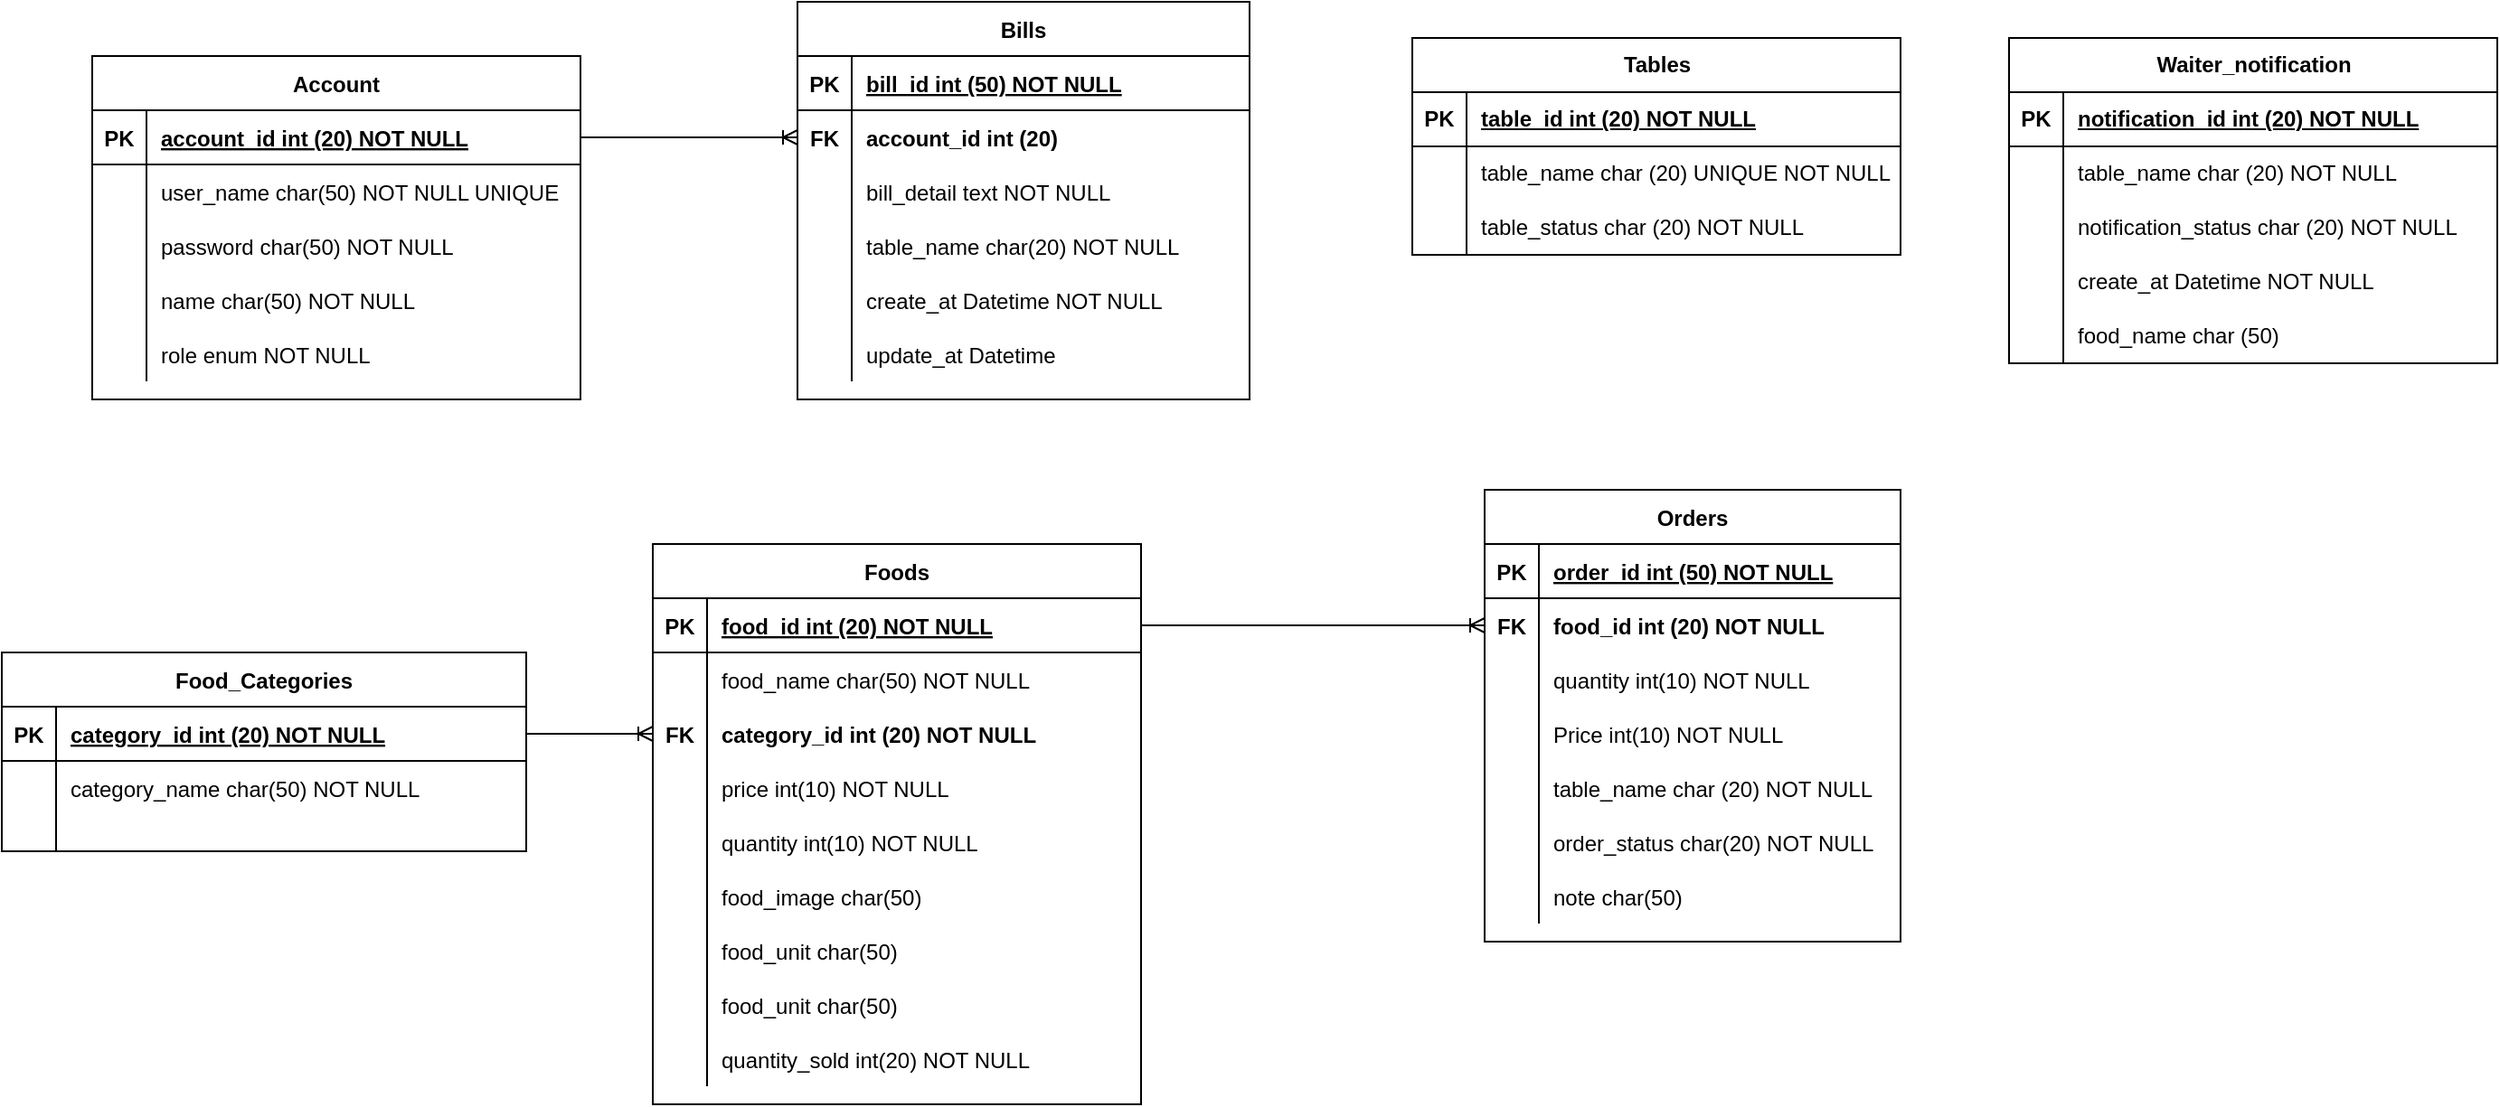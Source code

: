 <mxfile version="24.5.3" type="device">
  <diagram id="R2lEEEUBdFMjLlhIrx00" name="Page-1">
    <mxGraphModel dx="1892" dy="577" grid="1" gridSize="10" guides="1" tooltips="1" connect="1" arrows="1" fold="1" page="1" pageScale="1" pageWidth="850" pageHeight="1100" math="0" shadow="0" extFonts="Permanent Marker^https://fonts.googleapis.com/css?family=Permanent+Marker">
      <root>
        <mxCell id="0" />
        <mxCell id="1" parent="0" />
        <mxCell id="bPMgGf5_AhaVHWxSBTx6-1" value="Account" style="shape=table;startSize=30;container=1;collapsible=1;childLayout=tableLayout;fixedRows=1;rowLines=0;fontStyle=1;align=center;resizeLast=1;" parent="1" vertex="1">
          <mxGeometry x="-750" y="70" width="270" height="190" as="geometry" />
        </mxCell>
        <mxCell id="bPMgGf5_AhaVHWxSBTx6-2" value="" style="shape=partialRectangle;collapsible=0;dropTarget=0;pointerEvents=0;fillColor=none;points=[[0,0.5],[1,0.5]];portConstraint=eastwest;top=0;left=0;right=0;bottom=1;" parent="bPMgGf5_AhaVHWxSBTx6-1" vertex="1">
          <mxGeometry y="30" width="270" height="30" as="geometry" />
        </mxCell>
        <mxCell id="bPMgGf5_AhaVHWxSBTx6-3" value="PK" style="shape=partialRectangle;overflow=hidden;connectable=0;fillColor=none;top=0;left=0;bottom=0;right=0;fontStyle=1;" parent="bPMgGf5_AhaVHWxSBTx6-2" vertex="1">
          <mxGeometry width="30" height="30" as="geometry">
            <mxRectangle width="30" height="30" as="alternateBounds" />
          </mxGeometry>
        </mxCell>
        <mxCell id="bPMgGf5_AhaVHWxSBTx6-4" value="account_id int (20) NOT NULL" style="shape=partialRectangle;overflow=hidden;connectable=0;fillColor=none;top=0;left=0;bottom=0;right=0;align=left;spacingLeft=6;fontStyle=5;" parent="bPMgGf5_AhaVHWxSBTx6-2" vertex="1">
          <mxGeometry x="30" width="240" height="30" as="geometry">
            <mxRectangle width="240" height="30" as="alternateBounds" />
          </mxGeometry>
        </mxCell>
        <mxCell id="bPMgGf5_AhaVHWxSBTx6-5" value="" style="shape=partialRectangle;collapsible=0;dropTarget=0;pointerEvents=0;fillColor=none;points=[[0,0.5],[1,0.5]];portConstraint=eastwest;top=0;left=0;right=0;bottom=0;" parent="bPMgGf5_AhaVHWxSBTx6-1" vertex="1">
          <mxGeometry y="60" width="270" height="30" as="geometry" />
        </mxCell>
        <mxCell id="bPMgGf5_AhaVHWxSBTx6-6" value="" style="shape=partialRectangle;overflow=hidden;connectable=0;fillColor=none;top=0;left=0;bottom=0;right=0;" parent="bPMgGf5_AhaVHWxSBTx6-5" vertex="1">
          <mxGeometry width="30" height="30" as="geometry">
            <mxRectangle width="30" height="30" as="alternateBounds" />
          </mxGeometry>
        </mxCell>
        <mxCell id="bPMgGf5_AhaVHWxSBTx6-7" value="user_name char(50) NOT NULL UNIQUE" style="shape=partialRectangle;overflow=hidden;connectable=0;fillColor=none;top=0;left=0;bottom=0;right=0;align=left;spacingLeft=6;" parent="bPMgGf5_AhaVHWxSBTx6-5" vertex="1">
          <mxGeometry x="30" width="240" height="30" as="geometry">
            <mxRectangle width="240" height="30" as="alternateBounds" />
          </mxGeometry>
        </mxCell>
        <mxCell id="bPMgGf5_AhaVHWxSBTx6-8" value="" style="shape=partialRectangle;collapsible=0;dropTarget=0;pointerEvents=0;fillColor=none;points=[[0,0.5],[1,0.5]];portConstraint=eastwest;top=0;left=0;right=0;bottom=0;" parent="bPMgGf5_AhaVHWxSBTx6-1" vertex="1">
          <mxGeometry y="90" width="270" height="30" as="geometry" />
        </mxCell>
        <mxCell id="bPMgGf5_AhaVHWxSBTx6-9" value="" style="shape=partialRectangle;overflow=hidden;connectable=0;fillColor=none;top=0;left=0;bottom=0;right=0;" parent="bPMgGf5_AhaVHWxSBTx6-8" vertex="1">
          <mxGeometry width="30" height="30" as="geometry">
            <mxRectangle width="30" height="30" as="alternateBounds" />
          </mxGeometry>
        </mxCell>
        <mxCell id="bPMgGf5_AhaVHWxSBTx6-10" value="password char(50) NOT NULL" style="shape=partialRectangle;overflow=hidden;connectable=0;fillColor=none;top=0;left=0;bottom=0;right=0;align=left;spacingLeft=6;" parent="bPMgGf5_AhaVHWxSBTx6-8" vertex="1">
          <mxGeometry x="30" width="240" height="30" as="geometry">
            <mxRectangle width="240" height="30" as="alternateBounds" />
          </mxGeometry>
        </mxCell>
        <mxCell id="bPMgGf5_AhaVHWxSBTx6-11" value="" style="shape=partialRectangle;collapsible=0;dropTarget=0;pointerEvents=0;fillColor=none;points=[[0,0.5],[1,0.5]];portConstraint=eastwest;top=0;left=0;right=0;bottom=0;" parent="bPMgGf5_AhaVHWxSBTx6-1" vertex="1">
          <mxGeometry y="120" width="270" height="30" as="geometry" />
        </mxCell>
        <mxCell id="bPMgGf5_AhaVHWxSBTx6-12" value="" style="shape=partialRectangle;overflow=hidden;connectable=0;fillColor=none;top=0;left=0;bottom=0;right=0;" parent="bPMgGf5_AhaVHWxSBTx6-11" vertex="1">
          <mxGeometry width="30" height="30" as="geometry">
            <mxRectangle width="30" height="30" as="alternateBounds" />
          </mxGeometry>
        </mxCell>
        <mxCell id="bPMgGf5_AhaVHWxSBTx6-13" value="name char(50) NOT NULL" style="shape=partialRectangle;overflow=hidden;connectable=0;fillColor=none;top=0;left=0;bottom=0;right=0;align=left;spacingLeft=6;" parent="bPMgGf5_AhaVHWxSBTx6-11" vertex="1">
          <mxGeometry x="30" width="240" height="30" as="geometry">
            <mxRectangle width="240" height="30" as="alternateBounds" />
          </mxGeometry>
        </mxCell>
        <mxCell id="bPMgGf5_AhaVHWxSBTx6-14" value="" style="shape=partialRectangle;collapsible=0;dropTarget=0;pointerEvents=0;fillColor=none;points=[[0,0.5],[1,0.5]];portConstraint=eastwest;top=0;left=0;right=0;bottom=0;" parent="bPMgGf5_AhaVHWxSBTx6-1" vertex="1">
          <mxGeometry y="150" width="270" height="30" as="geometry" />
        </mxCell>
        <mxCell id="bPMgGf5_AhaVHWxSBTx6-15" value="" style="shape=partialRectangle;overflow=hidden;connectable=0;fillColor=none;top=0;left=0;bottom=0;right=0;" parent="bPMgGf5_AhaVHWxSBTx6-14" vertex="1">
          <mxGeometry width="30" height="30" as="geometry">
            <mxRectangle width="30" height="30" as="alternateBounds" />
          </mxGeometry>
        </mxCell>
        <mxCell id="bPMgGf5_AhaVHWxSBTx6-16" value="role enum NOT NULL" style="shape=partialRectangle;overflow=hidden;connectable=0;fillColor=none;top=0;left=0;bottom=0;right=0;align=left;spacingLeft=6;" parent="bPMgGf5_AhaVHWxSBTx6-14" vertex="1">
          <mxGeometry x="30" width="240" height="30" as="geometry">
            <mxRectangle width="240" height="30" as="alternateBounds" />
          </mxGeometry>
        </mxCell>
        <mxCell id="bPMgGf5_AhaVHWxSBTx6-17" value="Food_Categories" style="shape=table;startSize=30;container=1;collapsible=1;childLayout=tableLayout;fixedRows=1;rowLines=0;fontStyle=1;align=center;resizeLast=1;" parent="1" vertex="1">
          <mxGeometry x="-800" y="400" width="290" height="110" as="geometry" />
        </mxCell>
        <mxCell id="bPMgGf5_AhaVHWxSBTx6-18" value="" style="shape=partialRectangle;collapsible=0;dropTarget=0;pointerEvents=0;fillColor=none;points=[[0,0.5],[1,0.5]];portConstraint=eastwest;top=0;left=0;right=0;bottom=1;" parent="bPMgGf5_AhaVHWxSBTx6-17" vertex="1">
          <mxGeometry y="30" width="290" height="30" as="geometry" />
        </mxCell>
        <mxCell id="bPMgGf5_AhaVHWxSBTx6-19" value="PK" style="shape=partialRectangle;overflow=hidden;connectable=0;fillColor=none;top=0;left=0;bottom=0;right=0;fontStyle=1;" parent="bPMgGf5_AhaVHWxSBTx6-18" vertex="1">
          <mxGeometry width="30" height="30" as="geometry">
            <mxRectangle width="30" height="30" as="alternateBounds" />
          </mxGeometry>
        </mxCell>
        <mxCell id="bPMgGf5_AhaVHWxSBTx6-20" value="category_id int (20) NOT NULL" style="shape=partialRectangle;overflow=hidden;connectable=0;fillColor=none;top=0;left=0;bottom=0;right=0;align=left;spacingLeft=6;fontStyle=5;" parent="bPMgGf5_AhaVHWxSBTx6-18" vertex="1">
          <mxGeometry x="30" width="260" height="30" as="geometry">
            <mxRectangle width="260" height="30" as="alternateBounds" />
          </mxGeometry>
        </mxCell>
        <mxCell id="bPMgGf5_AhaVHWxSBTx6-21" value="" style="shape=partialRectangle;collapsible=0;dropTarget=0;pointerEvents=0;fillColor=none;points=[[0,0.5],[1,0.5]];portConstraint=eastwest;top=0;left=0;right=0;bottom=0;" parent="bPMgGf5_AhaVHWxSBTx6-17" vertex="1">
          <mxGeometry y="60" width="290" height="30" as="geometry" />
        </mxCell>
        <mxCell id="bPMgGf5_AhaVHWxSBTx6-22" value="" style="shape=partialRectangle;overflow=hidden;connectable=0;fillColor=none;top=0;left=0;bottom=0;right=0;" parent="bPMgGf5_AhaVHWxSBTx6-21" vertex="1">
          <mxGeometry width="30" height="30" as="geometry">
            <mxRectangle width="30" height="30" as="alternateBounds" />
          </mxGeometry>
        </mxCell>
        <mxCell id="bPMgGf5_AhaVHWxSBTx6-23" value="category_name char(50) NOT NULL" style="shape=partialRectangle;overflow=hidden;connectable=0;fillColor=none;top=0;left=0;bottom=0;right=0;align=left;spacingLeft=6;" parent="bPMgGf5_AhaVHWxSBTx6-21" vertex="1">
          <mxGeometry x="30" width="260" height="30" as="geometry">
            <mxRectangle width="260" height="30" as="alternateBounds" />
          </mxGeometry>
        </mxCell>
        <mxCell id="bPMgGf5_AhaVHWxSBTx6-24" value="" style="shape=partialRectangle;collapsible=0;dropTarget=0;pointerEvents=0;fillColor=none;points=[[0,0.5],[1,0.5]];portConstraint=eastwest;top=0;left=0;right=0;bottom=0;" parent="bPMgGf5_AhaVHWxSBTx6-17" vertex="1">
          <mxGeometry y="90" width="290" height="20" as="geometry" />
        </mxCell>
        <mxCell id="bPMgGf5_AhaVHWxSBTx6-25" value="" style="shape=partialRectangle;overflow=hidden;connectable=0;fillColor=none;top=0;left=0;bottom=0;right=0;" parent="bPMgGf5_AhaVHWxSBTx6-24" vertex="1">
          <mxGeometry width="30" height="20" as="geometry">
            <mxRectangle width="30" height="20" as="alternateBounds" />
          </mxGeometry>
        </mxCell>
        <mxCell id="bPMgGf5_AhaVHWxSBTx6-26" value="" style="shape=partialRectangle;overflow=hidden;connectable=0;fillColor=none;top=0;left=0;bottom=0;right=0;align=left;spacingLeft=6;" parent="bPMgGf5_AhaVHWxSBTx6-24" vertex="1">
          <mxGeometry x="30" width="260" height="20" as="geometry">
            <mxRectangle width="260" height="20" as="alternateBounds" />
          </mxGeometry>
        </mxCell>
        <mxCell id="bPMgGf5_AhaVHWxSBTx6-27" value="Foods" style="shape=table;startSize=30;container=1;collapsible=1;childLayout=tableLayout;fixedRows=1;rowLines=0;fontStyle=1;align=center;resizeLast=1;" parent="1" vertex="1">
          <mxGeometry x="-440" y="340" width="270" height="310" as="geometry" />
        </mxCell>
        <mxCell id="bPMgGf5_AhaVHWxSBTx6-28" value="" style="shape=partialRectangle;collapsible=0;dropTarget=0;pointerEvents=0;fillColor=none;points=[[0,0.5],[1,0.5]];portConstraint=eastwest;top=0;left=0;right=0;bottom=1;" parent="bPMgGf5_AhaVHWxSBTx6-27" vertex="1">
          <mxGeometry y="30" width="270" height="30" as="geometry" />
        </mxCell>
        <mxCell id="bPMgGf5_AhaVHWxSBTx6-29" value="PK" style="shape=partialRectangle;overflow=hidden;connectable=0;fillColor=none;top=0;left=0;bottom=0;right=0;fontStyle=1;" parent="bPMgGf5_AhaVHWxSBTx6-28" vertex="1">
          <mxGeometry width="30" height="30" as="geometry">
            <mxRectangle width="30" height="30" as="alternateBounds" />
          </mxGeometry>
        </mxCell>
        <mxCell id="bPMgGf5_AhaVHWxSBTx6-30" value="food_id int (20) NOT NULL" style="shape=partialRectangle;overflow=hidden;connectable=0;fillColor=none;top=0;left=0;bottom=0;right=0;align=left;spacingLeft=6;fontStyle=5;" parent="bPMgGf5_AhaVHWxSBTx6-28" vertex="1">
          <mxGeometry x="30" width="240" height="30" as="geometry">
            <mxRectangle width="240" height="30" as="alternateBounds" />
          </mxGeometry>
        </mxCell>
        <mxCell id="bPMgGf5_AhaVHWxSBTx6-31" value="" style="shape=partialRectangle;collapsible=0;dropTarget=0;pointerEvents=0;fillColor=none;points=[[0,0.5],[1,0.5]];portConstraint=eastwest;top=0;left=0;right=0;bottom=0;" parent="bPMgGf5_AhaVHWxSBTx6-27" vertex="1">
          <mxGeometry y="60" width="270" height="30" as="geometry" />
        </mxCell>
        <mxCell id="bPMgGf5_AhaVHWxSBTx6-32" value="" style="shape=partialRectangle;overflow=hidden;connectable=0;fillColor=none;top=0;left=0;bottom=0;right=0;" parent="bPMgGf5_AhaVHWxSBTx6-31" vertex="1">
          <mxGeometry width="30" height="30" as="geometry">
            <mxRectangle width="30" height="30" as="alternateBounds" />
          </mxGeometry>
        </mxCell>
        <mxCell id="bPMgGf5_AhaVHWxSBTx6-33" value="food_name char(50) NOT NULL" style="shape=partialRectangle;overflow=hidden;connectable=0;fillColor=none;top=0;left=0;bottom=0;right=0;align=left;spacingLeft=6;" parent="bPMgGf5_AhaVHWxSBTx6-31" vertex="1">
          <mxGeometry x="30" width="240" height="30" as="geometry">
            <mxRectangle width="240" height="30" as="alternateBounds" />
          </mxGeometry>
        </mxCell>
        <mxCell id="bPMgGf5_AhaVHWxSBTx6-34" value="" style="shape=partialRectangle;collapsible=0;dropTarget=0;pointerEvents=0;fillColor=none;points=[[0,0.5],[1,0.5]];portConstraint=eastwest;top=0;left=0;right=0;bottom=0;" parent="bPMgGf5_AhaVHWxSBTx6-27" vertex="1">
          <mxGeometry y="90" width="270" height="30" as="geometry" />
        </mxCell>
        <mxCell id="bPMgGf5_AhaVHWxSBTx6-35" value="FK" style="shape=partialRectangle;overflow=hidden;connectable=0;fillColor=none;top=0;left=0;bottom=0;right=0;fontStyle=1" parent="bPMgGf5_AhaVHWxSBTx6-34" vertex="1">
          <mxGeometry width="30" height="30" as="geometry">
            <mxRectangle width="30" height="30" as="alternateBounds" />
          </mxGeometry>
        </mxCell>
        <mxCell id="bPMgGf5_AhaVHWxSBTx6-36" value="category_id int (20) NOT NULL" style="shape=partialRectangle;overflow=hidden;connectable=0;fillColor=none;top=0;left=0;bottom=0;right=0;align=left;spacingLeft=6;fontStyle=1" parent="bPMgGf5_AhaVHWxSBTx6-34" vertex="1">
          <mxGeometry x="30" width="240" height="30" as="geometry">
            <mxRectangle width="240" height="30" as="alternateBounds" />
          </mxGeometry>
        </mxCell>
        <mxCell id="bPMgGf5_AhaVHWxSBTx6-37" value="" style="shape=partialRectangle;collapsible=0;dropTarget=0;pointerEvents=0;fillColor=none;points=[[0,0.5],[1,0.5]];portConstraint=eastwest;top=0;left=0;right=0;bottom=0;" parent="bPMgGf5_AhaVHWxSBTx6-27" vertex="1">
          <mxGeometry y="120" width="270" height="30" as="geometry" />
        </mxCell>
        <mxCell id="bPMgGf5_AhaVHWxSBTx6-38" value="" style="shape=partialRectangle;overflow=hidden;connectable=0;fillColor=none;top=0;left=0;bottom=0;right=0;" parent="bPMgGf5_AhaVHWxSBTx6-37" vertex="1">
          <mxGeometry width="30" height="30" as="geometry">
            <mxRectangle width="30" height="30" as="alternateBounds" />
          </mxGeometry>
        </mxCell>
        <mxCell id="bPMgGf5_AhaVHWxSBTx6-39" value="price int(10) NOT NULL" style="shape=partialRectangle;overflow=hidden;connectable=0;fillColor=none;top=0;left=0;bottom=0;right=0;align=left;spacingLeft=6;" parent="bPMgGf5_AhaVHWxSBTx6-37" vertex="1">
          <mxGeometry x="30" width="240" height="30" as="geometry">
            <mxRectangle width="240" height="30" as="alternateBounds" />
          </mxGeometry>
        </mxCell>
        <mxCell id="bPMgGf5_AhaVHWxSBTx6-40" value="" style="shape=partialRectangle;collapsible=0;dropTarget=0;pointerEvents=0;fillColor=none;points=[[0,0.5],[1,0.5]];portConstraint=eastwest;top=0;left=0;right=0;bottom=0;" parent="bPMgGf5_AhaVHWxSBTx6-27" vertex="1">
          <mxGeometry y="150" width="270" height="30" as="geometry" />
        </mxCell>
        <mxCell id="bPMgGf5_AhaVHWxSBTx6-41" value="" style="shape=partialRectangle;overflow=hidden;connectable=0;fillColor=none;top=0;left=0;bottom=0;right=0;" parent="bPMgGf5_AhaVHWxSBTx6-40" vertex="1">
          <mxGeometry width="30" height="30" as="geometry">
            <mxRectangle width="30" height="30" as="alternateBounds" />
          </mxGeometry>
        </mxCell>
        <mxCell id="bPMgGf5_AhaVHWxSBTx6-42" value="quantity int(10) NOT NULL" style="shape=partialRectangle;overflow=hidden;connectable=0;fillColor=none;top=0;left=0;bottom=0;right=0;align=left;spacingLeft=6;" parent="bPMgGf5_AhaVHWxSBTx6-40" vertex="1">
          <mxGeometry x="30" width="240" height="30" as="geometry">
            <mxRectangle width="240" height="30" as="alternateBounds" />
          </mxGeometry>
        </mxCell>
        <mxCell id="bPMgGf5_AhaVHWxSBTx6-43" value="" style="shape=partialRectangle;collapsible=0;dropTarget=0;pointerEvents=0;fillColor=none;points=[[0,0.5],[1,0.5]];portConstraint=eastwest;top=0;left=0;right=0;bottom=0;" parent="bPMgGf5_AhaVHWxSBTx6-27" vertex="1">
          <mxGeometry y="180" width="270" height="30" as="geometry" />
        </mxCell>
        <mxCell id="bPMgGf5_AhaVHWxSBTx6-44" value="" style="shape=partialRectangle;overflow=hidden;connectable=0;fillColor=none;top=0;left=0;bottom=0;right=0;" parent="bPMgGf5_AhaVHWxSBTx6-43" vertex="1">
          <mxGeometry width="30" height="30" as="geometry">
            <mxRectangle width="30" height="30" as="alternateBounds" />
          </mxGeometry>
        </mxCell>
        <mxCell id="bPMgGf5_AhaVHWxSBTx6-45" value="food_image char(50)" style="shape=partialRectangle;overflow=hidden;connectable=0;fillColor=none;top=0;left=0;bottom=0;right=0;align=left;spacingLeft=6;" parent="bPMgGf5_AhaVHWxSBTx6-43" vertex="1">
          <mxGeometry x="30" width="240" height="30" as="geometry">
            <mxRectangle width="240" height="30" as="alternateBounds" />
          </mxGeometry>
        </mxCell>
        <mxCell id="bPMgGf5_AhaVHWxSBTx6-46" value="" style="shape=partialRectangle;collapsible=0;dropTarget=0;pointerEvents=0;fillColor=none;points=[[0,0.5],[1,0.5]];portConstraint=eastwest;top=0;left=0;right=0;bottom=0;" parent="bPMgGf5_AhaVHWxSBTx6-27" vertex="1">
          <mxGeometry y="210" width="270" height="30" as="geometry" />
        </mxCell>
        <mxCell id="bPMgGf5_AhaVHWxSBTx6-47" value="" style="shape=partialRectangle;overflow=hidden;connectable=0;fillColor=none;top=0;left=0;bottom=0;right=0;" parent="bPMgGf5_AhaVHWxSBTx6-46" vertex="1">
          <mxGeometry width="30" height="30" as="geometry">
            <mxRectangle width="30" height="30" as="alternateBounds" />
          </mxGeometry>
        </mxCell>
        <mxCell id="bPMgGf5_AhaVHWxSBTx6-48" value="food_unit char(50)" style="shape=partialRectangle;overflow=hidden;connectable=0;fillColor=none;top=0;left=0;bottom=0;right=0;align=left;spacingLeft=6;" parent="bPMgGf5_AhaVHWxSBTx6-46" vertex="1">
          <mxGeometry x="30" width="240" height="30" as="geometry">
            <mxRectangle width="240" height="30" as="alternateBounds" />
          </mxGeometry>
        </mxCell>
        <mxCell id="dNofP_B73UsDfMJLvxnc-1" value="" style="shape=partialRectangle;collapsible=0;dropTarget=0;pointerEvents=0;fillColor=none;points=[[0,0.5],[1,0.5]];portConstraint=eastwest;top=0;left=0;right=0;bottom=0;" parent="bPMgGf5_AhaVHWxSBTx6-27" vertex="1">
          <mxGeometry y="240" width="270" height="30" as="geometry" />
        </mxCell>
        <mxCell id="dNofP_B73UsDfMJLvxnc-2" value="" style="shape=partialRectangle;overflow=hidden;connectable=0;fillColor=none;top=0;left=0;bottom=0;right=0;" parent="dNofP_B73UsDfMJLvxnc-1" vertex="1">
          <mxGeometry width="30" height="30" as="geometry">
            <mxRectangle width="30" height="30" as="alternateBounds" />
          </mxGeometry>
        </mxCell>
        <mxCell id="dNofP_B73UsDfMJLvxnc-3" value="food_unit char(50)" style="shape=partialRectangle;overflow=hidden;connectable=0;fillColor=none;top=0;left=0;bottom=0;right=0;align=left;spacingLeft=6;" parent="dNofP_B73UsDfMJLvxnc-1" vertex="1">
          <mxGeometry x="30" width="240" height="30" as="geometry">
            <mxRectangle width="240" height="30" as="alternateBounds" />
          </mxGeometry>
        </mxCell>
        <mxCell id="dNofP_B73UsDfMJLvxnc-4" value="" style="shape=partialRectangle;collapsible=0;dropTarget=0;pointerEvents=0;fillColor=none;points=[[0,0.5],[1,0.5]];portConstraint=eastwest;top=0;left=0;right=0;bottom=0;" parent="bPMgGf5_AhaVHWxSBTx6-27" vertex="1">
          <mxGeometry y="270" width="270" height="30" as="geometry" />
        </mxCell>
        <mxCell id="dNofP_B73UsDfMJLvxnc-5" value="" style="shape=partialRectangle;overflow=hidden;connectable=0;fillColor=none;top=0;left=0;bottom=0;right=0;" parent="dNofP_B73UsDfMJLvxnc-4" vertex="1">
          <mxGeometry width="30" height="30" as="geometry">
            <mxRectangle width="30" height="30" as="alternateBounds" />
          </mxGeometry>
        </mxCell>
        <mxCell id="dNofP_B73UsDfMJLvxnc-6" value="quantity_sold int(20) NOT NULL" style="shape=partialRectangle;overflow=hidden;connectable=0;fillColor=none;top=0;left=0;bottom=0;right=0;align=left;spacingLeft=6;" parent="dNofP_B73UsDfMJLvxnc-4" vertex="1">
          <mxGeometry x="30" width="240" height="30" as="geometry">
            <mxRectangle width="240" height="30" as="alternateBounds" />
          </mxGeometry>
        </mxCell>
        <mxCell id="bPMgGf5_AhaVHWxSBTx6-49" value="" style="edgeStyle=entityRelationEdgeStyle;fontSize=12;html=1;endArrow=ERoneToMany;rounded=0;exitX=1;exitY=0.5;exitDx=0;exitDy=0;entryX=0;entryY=0.5;entryDx=0;entryDy=0;" parent="1" source="bPMgGf5_AhaVHWxSBTx6-18" target="bPMgGf5_AhaVHWxSBTx6-34" edge="1">
          <mxGeometry width="100" height="100" relative="1" as="geometry">
            <mxPoint x="-400" y="540" as="sourcePoint" />
            <mxPoint x="-380" y="410" as="targetPoint" />
            <Array as="points">
              <mxPoint x="-490" y="580" />
            </Array>
          </mxGeometry>
        </mxCell>
        <mxCell id="bPMgGf5_AhaVHWxSBTx6-50" value="Bills" style="shape=table;startSize=30;container=1;collapsible=1;childLayout=tableLayout;fixedRows=1;rowLines=0;fontStyle=1;align=center;resizeLast=1;" parent="1" vertex="1">
          <mxGeometry x="-360" y="40" width="250" height="220" as="geometry" />
        </mxCell>
        <mxCell id="bPMgGf5_AhaVHWxSBTx6-51" value="" style="shape=partialRectangle;collapsible=0;dropTarget=0;pointerEvents=0;fillColor=none;points=[[0,0.5],[1,0.5]];portConstraint=eastwest;top=0;left=0;right=0;bottom=1;" parent="bPMgGf5_AhaVHWxSBTx6-50" vertex="1">
          <mxGeometry y="30" width="250" height="30" as="geometry" />
        </mxCell>
        <mxCell id="bPMgGf5_AhaVHWxSBTx6-52" value="PK" style="shape=partialRectangle;overflow=hidden;connectable=0;fillColor=none;top=0;left=0;bottom=0;right=0;fontStyle=1;" parent="bPMgGf5_AhaVHWxSBTx6-51" vertex="1">
          <mxGeometry width="30" height="30" as="geometry">
            <mxRectangle width="30" height="30" as="alternateBounds" />
          </mxGeometry>
        </mxCell>
        <mxCell id="bPMgGf5_AhaVHWxSBTx6-53" value="bill_id int (50) NOT NULL" style="shape=partialRectangle;overflow=hidden;connectable=0;fillColor=none;top=0;left=0;bottom=0;right=0;align=left;spacingLeft=6;fontStyle=5;" parent="bPMgGf5_AhaVHWxSBTx6-51" vertex="1">
          <mxGeometry x="30" width="220" height="30" as="geometry">
            <mxRectangle width="220" height="30" as="alternateBounds" />
          </mxGeometry>
        </mxCell>
        <mxCell id="bPMgGf5_AhaVHWxSBTx6-54" value="" style="shape=partialRectangle;collapsible=0;dropTarget=0;pointerEvents=0;fillColor=none;points=[[0,0.5],[1,0.5]];portConstraint=eastwest;top=0;left=0;right=0;bottom=0;" parent="bPMgGf5_AhaVHWxSBTx6-50" vertex="1">
          <mxGeometry y="60" width="250" height="30" as="geometry" />
        </mxCell>
        <mxCell id="bPMgGf5_AhaVHWxSBTx6-55" value="FK" style="shape=partialRectangle;overflow=hidden;connectable=0;fillColor=none;top=0;left=0;bottom=0;right=0;fontStyle=1" parent="bPMgGf5_AhaVHWxSBTx6-54" vertex="1">
          <mxGeometry width="30" height="30" as="geometry">
            <mxRectangle width="30" height="30" as="alternateBounds" />
          </mxGeometry>
        </mxCell>
        <mxCell id="bPMgGf5_AhaVHWxSBTx6-56" value="account_id int (20)" style="shape=partialRectangle;overflow=hidden;connectable=0;fillColor=none;top=0;left=0;bottom=0;right=0;align=left;spacingLeft=6;fontStyle=1" parent="bPMgGf5_AhaVHWxSBTx6-54" vertex="1">
          <mxGeometry x="30" width="220" height="30" as="geometry">
            <mxRectangle width="220" height="30" as="alternateBounds" />
          </mxGeometry>
        </mxCell>
        <mxCell id="bPMgGf5_AhaVHWxSBTx6-57" value="" style="shape=partialRectangle;collapsible=0;dropTarget=0;pointerEvents=0;fillColor=none;points=[[0,0.5],[1,0.5]];portConstraint=eastwest;top=0;left=0;right=0;bottom=0;" parent="bPMgGf5_AhaVHWxSBTx6-50" vertex="1">
          <mxGeometry y="90" width="250" height="30" as="geometry" />
        </mxCell>
        <mxCell id="bPMgGf5_AhaVHWxSBTx6-58" value="" style="shape=partialRectangle;overflow=hidden;connectable=0;fillColor=none;top=0;left=0;bottom=0;right=0;" parent="bPMgGf5_AhaVHWxSBTx6-57" vertex="1">
          <mxGeometry width="30" height="30" as="geometry">
            <mxRectangle width="30" height="30" as="alternateBounds" />
          </mxGeometry>
        </mxCell>
        <mxCell id="bPMgGf5_AhaVHWxSBTx6-59" value="bill_detail text NOT NULL" style="shape=partialRectangle;overflow=hidden;connectable=0;fillColor=none;top=0;left=0;bottom=0;right=0;align=left;spacingLeft=6;" parent="bPMgGf5_AhaVHWxSBTx6-57" vertex="1">
          <mxGeometry x="30" width="220" height="30" as="geometry">
            <mxRectangle width="220" height="30" as="alternateBounds" />
          </mxGeometry>
        </mxCell>
        <mxCell id="bPMgGf5_AhaVHWxSBTx6-66" value="" style="shape=partialRectangle;collapsible=0;dropTarget=0;pointerEvents=0;fillColor=none;points=[[0,0.5],[1,0.5]];portConstraint=eastwest;top=0;left=0;right=0;bottom=0;" parent="bPMgGf5_AhaVHWxSBTx6-50" vertex="1">
          <mxGeometry y="120" width="250" height="30" as="geometry" />
        </mxCell>
        <mxCell id="bPMgGf5_AhaVHWxSBTx6-67" value="" style="shape=partialRectangle;overflow=hidden;connectable=0;fillColor=none;top=0;left=0;bottom=0;right=0;fontStyle=1" parent="bPMgGf5_AhaVHWxSBTx6-66" vertex="1">
          <mxGeometry width="30" height="30" as="geometry">
            <mxRectangle width="30" height="30" as="alternateBounds" />
          </mxGeometry>
        </mxCell>
        <mxCell id="bPMgGf5_AhaVHWxSBTx6-68" value="table_name char(20) NOT NULL" style="shape=partialRectangle;overflow=hidden;connectable=0;fillColor=none;top=0;left=0;bottom=0;right=0;align=left;spacingLeft=6;fontStyle=0" parent="bPMgGf5_AhaVHWxSBTx6-66" vertex="1">
          <mxGeometry x="30" width="220" height="30" as="geometry">
            <mxRectangle width="220" height="30" as="alternateBounds" />
          </mxGeometry>
        </mxCell>
        <mxCell id="bPMgGf5_AhaVHWxSBTx6-156" value="" style="shape=partialRectangle;collapsible=0;dropTarget=0;pointerEvents=0;fillColor=none;points=[[0,0.5],[1,0.5]];portConstraint=eastwest;top=0;left=0;right=0;bottom=0;" parent="bPMgGf5_AhaVHWxSBTx6-50" vertex="1">
          <mxGeometry y="150" width="250" height="30" as="geometry" />
        </mxCell>
        <mxCell id="bPMgGf5_AhaVHWxSBTx6-157" value="" style="shape=partialRectangle;overflow=hidden;connectable=0;fillColor=none;top=0;left=0;bottom=0;right=0;fontStyle=1" parent="bPMgGf5_AhaVHWxSBTx6-156" vertex="1">
          <mxGeometry width="30" height="30" as="geometry">
            <mxRectangle width="30" height="30" as="alternateBounds" />
          </mxGeometry>
        </mxCell>
        <mxCell id="bPMgGf5_AhaVHWxSBTx6-158" value="create_at Datetime NOT NULL" style="shape=partialRectangle;overflow=hidden;connectable=0;fillColor=none;top=0;left=0;bottom=0;right=0;align=left;spacingLeft=6;fontStyle=0" parent="bPMgGf5_AhaVHWxSBTx6-156" vertex="1">
          <mxGeometry x="30" width="220" height="30" as="geometry">
            <mxRectangle width="220" height="30" as="alternateBounds" />
          </mxGeometry>
        </mxCell>
        <mxCell id="f5Uj2UCxnoqipFwZL3Yd-17" value="" style="shape=partialRectangle;collapsible=0;dropTarget=0;pointerEvents=0;fillColor=none;points=[[0,0.5],[1,0.5]];portConstraint=eastwest;top=0;left=0;right=0;bottom=0;" parent="bPMgGf5_AhaVHWxSBTx6-50" vertex="1">
          <mxGeometry y="180" width="250" height="30" as="geometry" />
        </mxCell>
        <mxCell id="f5Uj2UCxnoqipFwZL3Yd-18" value="" style="shape=partialRectangle;overflow=hidden;connectable=0;fillColor=none;top=0;left=0;bottom=0;right=0;" parent="f5Uj2UCxnoqipFwZL3Yd-17" vertex="1">
          <mxGeometry width="30" height="30" as="geometry">
            <mxRectangle width="30" height="30" as="alternateBounds" />
          </mxGeometry>
        </mxCell>
        <mxCell id="f5Uj2UCxnoqipFwZL3Yd-19" value="update_at Datetime " style="shape=partialRectangle;overflow=hidden;connectable=0;fillColor=none;top=0;left=0;bottom=0;right=0;align=left;spacingLeft=6;" parent="f5Uj2UCxnoqipFwZL3Yd-17" vertex="1">
          <mxGeometry x="30" width="220" height="30" as="geometry">
            <mxRectangle width="220" height="30" as="alternateBounds" />
          </mxGeometry>
        </mxCell>
        <mxCell id="bPMgGf5_AhaVHWxSBTx6-85" value="" style="edgeStyle=entityRelationEdgeStyle;fontSize=12;html=1;endArrow=ERoneToMany;rounded=0;exitX=1;exitY=0.5;exitDx=0;exitDy=0;entryX=0;entryY=0.5;entryDx=0;entryDy=0;" parent="1" source="bPMgGf5_AhaVHWxSBTx6-2" target="bPMgGf5_AhaVHWxSBTx6-54" edge="1">
          <mxGeometry width="100" height="100" relative="1" as="geometry">
            <mxPoint x="-490" y="130" as="sourcePoint" />
            <mxPoint x="-395" y="130" as="targetPoint" />
            <Array as="points">
              <mxPoint x="-475" y="265" />
              <mxPoint x="-435" y="-195" />
            </Array>
          </mxGeometry>
        </mxCell>
        <mxCell id="bPMgGf5_AhaVHWxSBTx6-86" value="Tables" style="shape=table;startSize=30;container=1;collapsible=1;childLayout=tableLayout;fixedRows=1;rowLines=0;fontStyle=1;align=center;resizeLast=1;html=1;" parent="1" vertex="1">
          <mxGeometry x="-20" y="60" width="270" height="120" as="geometry" />
        </mxCell>
        <mxCell id="bPMgGf5_AhaVHWxSBTx6-87" value="" style="shape=tableRow;horizontal=0;startSize=0;swimlaneHead=0;swimlaneBody=0;fillColor=none;collapsible=0;dropTarget=0;points=[[0,0.5],[1,0.5]];portConstraint=eastwest;top=0;left=0;right=0;bottom=1;" parent="bPMgGf5_AhaVHWxSBTx6-86" vertex="1">
          <mxGeometry y="30" width="270" height="30" as="geometry" />
        </mxCell>
        <mxCell id="bPMgGf5_AhaVHWxSBTx6-88" value="PK" style="shape=partialRectangle;connectable=0;fillColor=none;top=0;left=0;bottom=0;right=0;fontStyle=1;overflow=hidden;whiteSpace=wrap;html=1;" parent="bPMgGf5_AhaVHWxSBTx6-87" vertex="1">
          <mxGeometry width="30" height="30" as="geometry">
            <mxRectangle width="30" height="30" as="alternateBounds" />
          </mxGeometry>
        </mxCell>
        <mxCell id="bPMgGf5_AhaVHWxSBTx6-89" value="&lt;span style=&quot;text-wrap: nowrap;&quot;&gt;table_id int (20) NOT NULL&lt;/span&gt;" style="shape=partialRectangle;connectable=0;fillColor=none;top=0;left=0;bottom=0;right=0;align=left;spacingLeft=6;fontStyle=5;overflow=hidden;whiteSpace=wrap;html=1;" parent="bPMgGf5_AhaVHWxSBTx6-87" vertex="1">
          <mxGeometry x="30" width="240" height="30" as="geometry">
            <mxRectangle width="240" height="30" as="alternateBounds" />
          </mxGeometry>
        </mxCell>
        <mxCell id="bPMgGf5_AhaVHWxSBTx6-90" value="" style="shape=tableRow;horizontal=0;startSize=0;swimlaneHead=0;swimlaneBody=0;fillColor=none;collapsible=0;dropTarget=0;points=[[0,0.5],[1,0.5]];portConstraint=eastwest;top=0;left=0;right=0;bottom=0;" parent="bPMgGf5_AhaVHWxSBTx6-86" vertex="1">
          <mxGeometry y="60" width="270" height="30" as="geometry" />
        </mxCell>
        <mxCell id="bPMgGf5_AhaVHWxSBTx6-91" value="" style="shape=partialRectangle;connectable=0;fillColor=none;top=0;left=0;bottom=0;right=0;editable=1;overflow=hidden;whiteSpace=wrap;html=1;" parent="bPMgGf5_AhaVHWxSBTx6-90" vertex="1">
          <mxGeometry width="30" height="30" as="geometry">
            <mxRectangle width="30" height="30" as="alternateBounds" />
          </mxGeometry>
        </mxCell>
        <mxCell id="bPMgGf5_AhaVHWxSBTx6-92" value="table_name char (20) UNIQUE NOT NULL" style="shape=partialRectangle;connectable=0;fillColor=none;top=0;left=0;bottom=0;right=0;align=left;spacingLeft=6;overflow=hidden;whiteSpace=wrap;html=1;" parent="bPMgGf5_AhaVHWxSBTx6-90" vertex="1">
          <mxGeometry x="30" width="240" height="30" as="geometry">
            <mxRectangle width="240" height="30" as="alternateBounds" />
          </mxGeometry>
        </mxCell>
        <mxCell id="bPMgGf5_AhaVHWxSBTx6-93" value="" style="shape=tableRow;horizontal=0;startSize=0;swimlaneHead=0;swimlaneBody=0;fillColor=none;collapsible=0;dropTarget=0;points=[[0,0.5],[1,0.5]];portConstraint=eastwest;top=0;left=0;right=0;bottom=0;" parent="bPMgGf5_AhaVHWxSBTx6-86" vertex="1">
          <mxGeometry y="90" width="270" height="30" as="geometry" />
        </mxCell>
        <mxCell id="bPMgGf5_AhaVHWxSBTx6-94" value="" style="shape=partialRectangle;connectable=0;fillColor=none;top=0;left=0;bottom=0;right=0;editable=1;overflow=hidden;whiteSpace=wrap;html=1;" parent="bPMgGf5_AhaVHWxSBTx6-93" vertex="1">
          <mxGeometry width="30" height="30" as="geometry">
            <mxRectangle width="30" height="30" as="alternateBounds" />
          </mxGeometry>
        </mxCell>
        <mxCell id="bPMgGf5_AhaVHWxSBTx6-95" value="table_status char (20) NOT NULL" style="shape=partialRectangle;connectable=0;fillColor=none;top=0;left=0;bottom=0;right=0;align=left;spacingLeft=6;overflow=hidden;whiteSpace=wrap;html=1;" parent="bPMgGf5_AhaVHWxSBTx6-93" vertex="1">
          <mxGeometry x="30" width="240" height="30" as="geometry">
            <mxRectangle width="240" height="30" as="alternateBounds" />
          </mxGeometry>
        </mxCell>
        <mxCell id="bPMgGf5_AhaVHWxSBTx6-97" value="Orders" style="shape=table;startSize=30;container=1;collapsible=1;childLayout=tableLayout;fixedRows=1;rowLines=0;fontStyle=1;align=center;resizeLast=1;" parent="1" vertex="1">
          <mxGeometry x="20" y="310" width="230.0" height="250" as="geometry" />
        </mxCell>
        <mxCell id="bPMgGf5_AhaVHWxSBTx6-98" value="" style="shape=partialRectangle;collapsible=0;dropTarget=0;pointerEvents=0;fillColor=none;points=[[0,0.5],[1,0.5]];portConstraint=eastwest;top=0;left=0;right=0;bottom=1;" parent="bPMgGf5_AhaVHWxSBTx6-97" vertex="1">
          <mxGeometry y="30" width="230.0" height="30" as="geometry" />
        </mxCell>
        <mxCell id="bPMgGf5_AhaVHWxSBTx6-99" value="PK" style="shape=partialRectangle;overflow=hidden;connectable=0;fillColor=none;top=0;left=0;bottom=0;right=0;fontStyle=1;" parent="bPMgGf5_AhaVHWxSBTx6-98" vertex="1">
          <mxGeometry width="30" height="30" as="geometry">
            <mxRectangle width="30" height="30" as="alternateBounds" />
          </mxGeometry>
        </mxCell>
        <mxCell id="bPMgGf5_AhaVHWxSBTx6-100" value="order_id int (50) NOT NULL" style="shape=partialRectangle;overflow=hidden;connectable=0;fillColor=none;top=0;left=0;bottom=0;right=0;align=left;spacingLeft=6;fontStyle=5;" parent="bPMgGf5_AhaVHWxSBTx6-98" vertex="1">
          <mxGeometry x="30" width="200.0" height="30" as="geometry">
            <mxRectangle width="200.0" height="30" as="alternateBounds" />
          </mxGeometry>
        </mxCell>
        <mxCell id="bPMgGf5_AhaVHWxSBTx6-101" value="" style="shape=partialRectangle;collapsible=0;dropTarget=0;pointerEvents=0;fillColor=none;points=[[0,0.5],[1,0.5]];portConstraint=eastwest;top=0;left=0;right=0;bottom=0;" parent="bPMgGf5_AhaVHWxSBTx6-97" vertex="1">
          <mxGeometry y="60" width="230.0" height="30" as="geometry" />
        </mxCell>
        <mxCell id="bPMgGf5_AhaVHWxSBTx6-102" value="FK" style="shape=partialRectangle;overflow=hidden;connectable=0;fillColor=none;top=0;left=0;bottom=0;right=0;fontStyle=1" parent="bPMgGf5_AhaVHWxSBTx6-101" vertex="1">
          <mxGeometry width="30" height="30" as="geometry">
            <mxRectangle width="30" height="30" as="alternateBounds" />
          </mxGeometry>
        </mxCell>
        <mxCell id="bPMgGf5_AhaVHWxSBTx6-103" value="food_id int (20) NOT NULL" style="shape=partialRectangle;overflow=hidden;connectable=0;fillColor=none;top=0;left=0;bottom=0;right=0;align=left;spacingLeft=6;fontStyle=1" parent="bPMgGf5_AhaVHWxSBTx6-101" vertex="1">
          <mxGeometry x="30" width="200.0" height="30" as="geometry">
            <mxRectangle width="200.0" height="30" as="alternateBounds" />
          </mxGeometry>
        </mxCell>
        <mxCell id="bPMgGf5_AhaVHWxSBTx6-104" value="" style="shape=partialRectangle;collapsible=0;dropTarget=0;pointerEvents=0;fillColor=none;points=[[0,0.5],[1,0.5]];portConstraint=eastwest;top=0;left=0;right=0;bottom=0;" parent="bPMgGf5_AhaVHWxSBTx6-97" vertex="1">
          <mxGeometry y="90" width="230.0" height="30" as="geometry" />
        </mxCell>
        <mxCell id="bPMgGf5_AhaVHWxSBTx6-105" value="" style="shape=partialRectangle;overflow=hidden;connectable=0;fillColor=none;top=0;left=0;bottom=0;right=0;" parent="bPMgGf5_AhaVHWxSBTx6-104" vertex="1">
          <mxGeometry width="30" height="30" as="geometry">
            <mxRectangle width="30" height="30" as="alternateBounds" />
          </mxGeometry>
        </mxCell>
        <mxCell id="bPMgGf5_AhaVHWxSBTx6-106" value="quantity int(10) NOT NULL" style="shape=partialRectangle;overflow=hidden;connectable=0;fillColor=none;top=0;left=0;bottom=0;right=0;align=left;spacingLeft=6;" parent="bPMgGf5_AhaVHWxSBTx6-104" vertex="1">
          <mxGeometry x="30" width="200.0" height="30" as="geometry">
            <mxRectangle width="200.0" height="30" as="alternateBounds" />
          </mxGeometry>
        </mxCell>
        <mxCell id="bPMgGf5_AhaVHWxSBTx6-107" value="" style="shape=partialRectangle;collapsible=0;dropTarget=0;pointerEvents=0;fillColor=none;points=[[0,0.5],[1,0.5]];portConstraint=eastwest;top=0;left=0;right=0;bottom=0;" parent="bPMgGf5_AhaVHWxSBTx6-97" vertex="1">
          <mxGeometry y="120" width="230.0" height="30" as="geometry" />
        </mxCell>
        <mxCell id="bPMgGf5_AhaVHWxSBTx6-108" value="" style="shape=partialRectangle;overflow=hidden;connectable=0;fillColor=none;top=0;left=0;bottom=0;right=0;fontStyle=1" parent="bPMgGf5_AhaVHWxSBTx6-107" vertex="1">
          <mxGeometry width="30" height="30" as="geometry">
            <mxRectangle width="30" height="30" as="alternateBounds" />
          </mxGeometry>
        </mxCell>
        <mxCell id="bPMgGf5_AhaVHWxSBTx6-109" value="Price int(10) NOT NULL" style="shape=partialRectangle;overflow=hidden;connectable=0;fillColor=none;top=0;left=0;bottom=0;right=0;align=left;spacingLeft=6;" parent="bPMgGf5_AhaVHWxSBTx6-107" vertex="1">
          <mxGeometry x="30" width="200.0" height="30" as="geometry">
            <mxRectangle width="200.0" height="30" as="alternateBounds" />
          </mxGeometry>
        </mxCell>
        <mxCell id="bPMgGf5_AhaVHWxSBTx6-110" value="" style="shape=partialRectangle;collapsible=0;dropTarget=0;pointerEvents=0;fillColor=none;points=[[0,0.5],[1,0.5]];portConstraint=eastwest;top=0;left=0;right=0;bottom=0;" parent="bPMgGf5_AhaVHWxSBTx6-97" vertex="1">
          <mxGeometry y="150" width="230.0" height="30" as="geometry" />
        </mxCell>
        <mxCell id="bPMgGf5_AhaVHWxSBTx6-111" value="" style="shape=partialRectangle;overflow=hidden;connectable=0;fillColor=none;top=0;left=0;bottom=0;right=0;fontStyle=1" parent="bPMgGf5_AhaVHWxSBTx6-110" vertex="1">
          <mxGeometry width="30" height="30" as="geometry">
            <mxRectangle width="30" height="30" as="alternateBounds" />
          </mxGeometry>
        </mxCell>
        <mxCell id="bPMgGf5_AhaVHWxSBTx6-112" value="table_name char (20) NOT NULL" style="shape=partialRectangle;overflow=hidden;connectable=0;fillColor=none;top=0;left=0;bottom=0;right=0;align=left;spacingLeft=6;fontStyle=0" parent="bPMgGf5_AhaVHWxSBTx6-110" vertex="1">
          <mxGeometry x="30" width="200.0" height="30" as="geometry">
            <mxRectangle width="200.0" height="30" as="alternateBounds" />
          </mxGeometry>
        </mxCell>
        <mxCell id="bPMgGf5_AhaVHWxSBTx6-113" value="" style="shape=partialRectangle;collapsible=0;dropTarget=0;pointerEvents=0;fillColor=none;points=[[0,0.5],[1,0.5]];portConstraint=eastwest;top=0;left=0;right=0;bottom=0;" parent="bPMgGf5_AhaVHWxSBTx6-97" vertex="1">
          <mxGeometry y="180" width="230.0" height="30" as="geometry" />
        </mxCell>
        <mxCell id="bPMgGf5_AhaVHWxSBTx6-114" value="" style="shape=partialRectangle;overflow=hidden;connectable=0;fillColor=none;top=0;left=0;bottom=0;right=0;fontStyle=1" parent="bPMgGf5_AhaVHWxSBTx6-113" vertex="1">
          <mxGeometry width="30" height="30" as="geometry">
            <mxRectangle width="30" height="30" as="alternateBounds" />
          </mxGeometry>
        </mxCell>
        <mxCell id="bPMgGf5_AhaVHWxSBTx6-115" value="order_status char(20) NOT NULL" style="shape=partialRectangle;overflow=hidden;connectable=0;fillColor=none;top=0;left=0;bottom=0;right=0;align=left;spacingLeft=6;" parent="bPMgGf5_AhaVHWxSBTx6-113" vertex="1">
          <mxGeometry x="30" width="200.0" height="30" as="geometry">
            <mxRectangle width="200.0" height="30" as="alternateBounds" />
          </mxGeometry>
        </mxCell>
        <mxCell id="bPMgGf5_AhaVHWxSBTx6-116" value="" style="shape=partialRectangle;collapsible=0;dropTarget=0;pointerEvents=0;fillColor=none;points=[[0,0.5],[1,0.5]];portConstraint=eastwest;top=0;left=0;right=0;bottom=0;" parent="bPMgGf5_AhaVHWxSBTx6-97" vertex="1">
          <mxGeometry y="210" width="230.0" height="30" as="geometry" />
        </mxCell>
        <mxCell id="bPMgGf5_AhaVHWxSBTx6-117" value="" style="shape=partialRectangle;overflow=hidden;connectable=0;fillColor=none;top=0;left=0;bottom=0;right=0;fontStyle=1" parent="bPMgGf5_AhaVHWxSBTx6-116" vertex="1">
          <mxGeometry width="30" height="30" as="geometry">
            <mxRectangle width="30" height="30" as="alternateBounds" />
          </mxGeometry>
        </mxCell>
        <mxCell id="bPMgGf5_AhaVHWxSBTx6-118" value="note char(50) " style="shape=partialRectangle;overflow=hidden;connectable=0;fillColor=none;top=0;left=0;bottom=0;right=0;align=left;spacingLeft=6;" parent="bPMgGf5_AhaVHWxSBTx6-116" vertex="1">
          <mxGeometry x="30" width="200.0" height="30" as="geometry">
            <mxRectangle width="200.0" height="30" as="alternateBounds" />
          </mxGeometry>
        </mxCell>
        <mxCell id="bPMgGf5_AhaVHWxSBTx6-119" value="" style="edgeStyle=entityRelationEdgeStyle;fontSize=12;html=1;endArrow=ERoneToMany;rounded=0;exitX=1;exitY=0.5;exitDx=0;exitDy=0;entryX=0;entryY=0.5;entryDx=0;entryDy=0;" parent="1" source="bPMgGf5_AhaVHWxSBTx6-28" target="bPMgGf5_AhaVHWxSBTx6-101" edge="1">
          <mxGeometry width="100" height="100" relative="1" as="geometry">
            <mxPoint x="-310" y="720" as="sourcePoint" />
            <mxPoint x="-210" y="620" as="targetPoint" />
          </mxGeometry>
        </mxCell>
        <mxCell id="bPMgGf5_AhaVHWxSBTx6-121" value="Waiter_notification" style="shape=table;startSize=30;container=1;collapsible=1;childLayout=tableLayout;fixedRows=1;rowLines=0;fontStyle=1;align=center;resizeLast=1;html=1;" parent="1" vertex="1">
          <mxGeometry x="310" y="60" width="270" height="180" as="geometry" />
        </mxCell>
        <mxCell id="bPMgGf5_AhaVHWxSBTx6-122" value="" style="shape=tableRow;horizontal=0;startSize=0;swimlaneHead=0;swimlaneBody=0;fillColor=none;collapsible=0;dropTarget=0;points=[[0,0.5],[1,0.5]];portConstraint=eastwest;top=0;left=0;right=0;bottom=1;" parent="bPMgGf5_AhaVHWxSBTx6-121" vertex="1">
          <mxGeometry y="30" width="270" height="30" as="geometry" />
        </mxCell>
        <mxCell id="bPMgGf5_AhaVHWxSBTx6-123" value="PK" style="shape=partialRectangle;connectable=0;fillColor=none;top=0;left=0;bottom=0;right=0;fontStyle=1;overflow=hidden;whiteSpace=wrap;html=1;" parent="bPMgGf5_AhaVHWxSBTx6-122" vertex="1">
          <mxGeometry width="30" height="30" as="geometry">
            <mxRectangle width="30" height="30" as="alternateBounds" />
          </mxGeometry>
        </mxCell>
        <mxCell id="bPMgGf5_AhaVHWxSBTx6-124" value="&lt;span style=&quot;text-wrap: nowrap;&quot;&gt;notification_id int (20) NOT NULL&lt;/span&gt;" style="shape=partialRectangle;connectable=0;fillColor=none;top=0;left=0;bottom=0;right=0;align=left;spacingLeft=6;fontStyle=5;overflow=hidden;whiteSpace=wrap;html=1;" parent="bPMgGf5_AhaVHWxSBTx6-122" vertex="1">
          <mxGeometry x="30" width="240" height="30" as="geometry">
            <mxRectangle width="240" height="30" as="alternateBounds" />
          </mxGeometry>
        </mxCell>
        <mxCell id="bPMgGf5_AhaVHWxSBTx6-125" value="" style="shape=tableRow;horizontal=0;startSize=0;swimlaneHead=0;swimlaneBody=0;fillColor=none;collapsible=0;dropTarget=0;points=[[0,0.5],[1,0.5]];portConstraint=eastwest;top=0;left=0;right=0;bottom=0;" parent="bPMgGf5_AhaVHWxSBTx6-121" vertex="1">
          <mxGeometry y="60" width="270" height="30" as="geometry" />
        </mxCell>
        <mxCell id="bPMgGf5_AhaVHWxSBTx6-126" value="" style="shape=partialRectangle;connectable=0;fillColor=none;top=0;left=0;bottom=0;right=0;editable=1;overflow=hidden;whiteSpace=wrap;html=1;" parent="bPMgGf5_AhaVHWxSBTx6-125" vertex="1">
          <mxGeometry width="30" height="30" as="geometry">
            <mxRectangle width="30" height="30" as="alternateBounds" />
          </mxGeometry>
        </mxCell>
        <mxCell id="bPMgGf5_AhaVHWxSBTx6-127" value="table_name char (20) NOT NULL" style="shape=partialRectangle;connectable=0;fillColor=none;top=0;left=0;bottom=0;right=0;align=left;spacingLeft=6;overflow=hidden;whiteSpace=wrap;html=1;" parent="bPMgGf5_AhaVHWxSBTx6-125" vertex="1">
          <mxGeometry x="30" width="240" height="30" as="geometry">
            <mxRectangle width="240" height="30" as="alternateBounds" />
          </mxGeometry>
        </mxCell>
        <mxCell id="bPMgGf5_AhaVHWxSBTx6-128" value="" style="shape=tableRow;horizontal=0;startSize=0;swimlaneHead=0;swimlaneBody=0;fillColor=none;collapsible=0;dropTarget=0;points=[[0,0.5],[1,0.5]];portConstraint=eastwest;top=0;left=0;right=0;bottom=0;" parent="bPMgGf5_AhaVHWxSBTx6-121" vertex="1">
          <mxGeometry y="90" width="270" height="30" as="geometry" />
        </mxCell>
        <mxCell id="bPMgGf5_AhaVHWxSBTx6-129" value="" style="shape=partialRectangle;connectable=0;fillColor=none;top=0;left=0;bottom=0;right=0;editable=1;overflow=hidden;whiteSpace=wrap;html=1;" parent="bPMgGf5_AhaVHWxSBTx6-128" vertex="1">
          <mxGeometry width="30" height="30" as="geometry">
            <mxRectangle width="30" height="30" as="alternateBounds" />
          </mxGeometry>
        </mxCell>
        <mxCell id="bPMgGf5_AhaVHWxSBTx6-130" value="notification_status char (20) NOT NULL" style="shape=partialRectangle;connectable=0;fillColor=none;top=0;left=0;bottom=0;right=0;align=left;spacingLeft=6;overflow=hidden;whiteSpace=wrap;html=1;" parent="bPMgGf5_AhaVHWxSBTx6-128" vertex="1">
          <mxGeometry x="30" width="240" height="30" as="geometry">
            <mxRectangle width="240" height="30" as="alternateBounds" />
          </mxGeometry>
        </mxCell>
        <mxCell id="bPMgGf5_AhaVHWxSBTx6-131" value="" style="shape=tableRow;horizontal=0;startSize=0;swimlaneHead=0;swimlaneBody=0;fillColor=none;collapsible=0;dropTarget=0;points=[[0,0.5],[1,0.5]];portConstraint=eastwest;top=0;left=0;right=0;bottom=0;" parent="bPMgGf5_AhaVHWxSBTx6-121" vertex="1">
          <mxGeometry y="120" width="270" height="30" as="geometry" />
        </mxCell>
        <mxCell id="bPMgGf5_AhaVHWxSBTx6-132" value="" style="shape=partialRectangle;connectable=0;fillColor=none;top=0;left=0;bottom=0;right=0;editable=1;overflow=hidden;whiteSpace=wrap;html=1;" parent="bPMgGf5_AhaVHWxSBTx6-131" vertex="1">
          <mxGeometry width="30" height="30" as="geometry">
            <mxRectangle width="30" height="30" as="alternateBounds" />
          </mxGeometry>
        </mxCell>
        <mxCell id="bPMgGf5_AhaVHWxSBTx6-133" value="&lt;span style=&quot;text-wrap: nowrap;&quot;&gt;create_at Datetime NOT NULL&lt;/span&gt;" style="shape=partialRectangle;connectable=0;fillColor=none;top=0;left=0;bottom=0;right=0;align=left;spacingLeft=6;overflow=hidden;whiteSpace=wrap;html=1;" parent="bPMgGf5_AhaVHWxSBTx6-131" vertex="1">
          <mxGeometry x="30" width="240" height="30" as="geometry">
            <mxRectangle width="240" height="30" as="alternateBounds" />
          </mxGeometry>
        </mxCell>
        <mxCell id="7a5eHo96nLSBZ0qTPTPj-1" value="" style="shape=tableRow;horizontal=0;startSize=0;swimlaneHead=0;swimlaneBody=0;fillColor=none;collapsible=0;dropTarget=0;points=[[0,0.5],[1,0.5]];portConstraint=eastwest;top=0;left=0;right=0;bottom=0;" parent="bPMgGf5_AhaVHWxSBTx6-121" vertex="1">
          <mxGeometry y="150" width="270" height="30" as="geometry" />
        </mxCell>
        <mxCell id="7a5eHo96nLSBZ0qTPTPj-2" value="" style="shape=partialRectangle;connectable=0;fillColor=none;top=0;left=0;bottom=0;right=0;editable=1;overflow=hidden;whiteSpace=wrap;html=1;" parent="7a5eHo96nLSBZ0qTPTPj-1" vertex="1">
          <mxGeometry width="30" height="30" as="geometry">
            <mxRectangle width="30" height="30" as="alternateBounds" />
          </mxGeometry>
        </mxCell>
        <mxCell id="7a5eHo96nLSBZ0qTPTPj-3" value="food_name char (50)" style="shape=partialRectangle;connectable=0;fillColor=none;top=0;left=0;bottom=0;right=0;align=left;spacingLeft=6;overflow=hidden;whiteSpace=wrap;html=1;" parent="7a5eHo96nLSBZ0qTPTPj-1" vertex="1">
          <mxGeometry x="30" width="240" height="30" as="geometry">
            <mxRectangle width="240" height="30" as="alternateBounds" />
          </mxGeometry>
        </mxCell>
      </root>
    </mxGraphModel>
  </diagram>
</mxfile>
